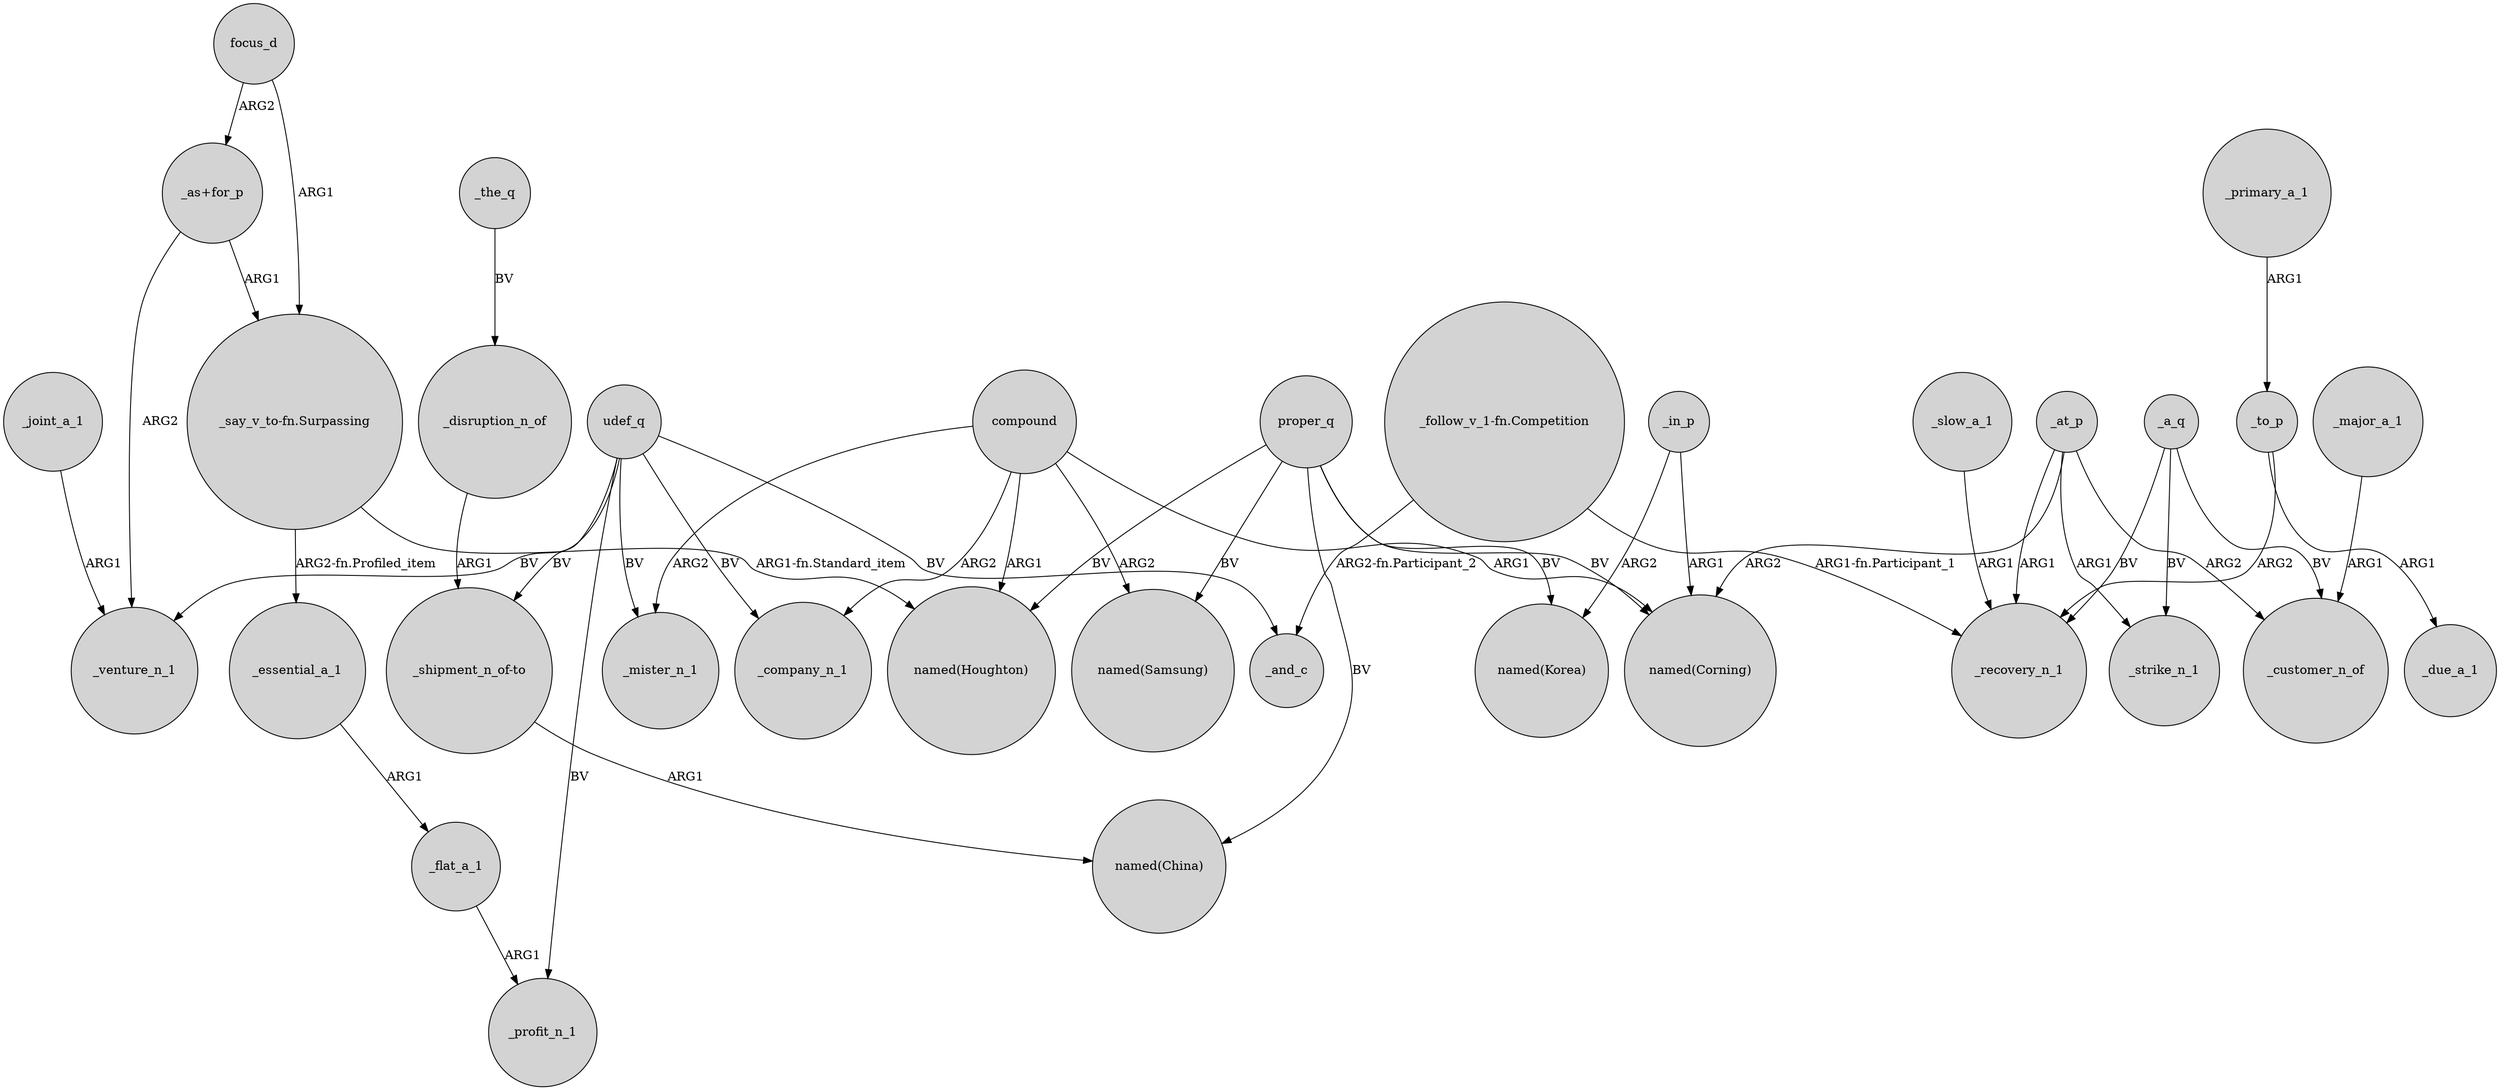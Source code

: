 digraph {
	node [shape=circle style=filled]
	_flat_a_1 -> _profit_n_1 [label=ARG1]
	"_say_v_to-fn.Surpassing" -> "named(Houghton)" [label="ARG1-fn.Standard_item"]
	"_say_v_to-fn.Surpassing" -> _essential_a_1 [label="ARG2-fn.Profiled_item"]
	_slow_a_1 -> _recovery_n_1 [label=ARG1]
	compound -> _mister_n_1 [label=ARG2]
	_a_q -> _recovery_n_1 [label=BV]
	_in_p -> "named(Korea)" [label=ARG2]
	_joint_a_1 -> _venture_n_1 [label=ARG1]
	compound -> _company_n_1 [label=ARG2]
	_primary_a_1 -> _to_p [label=ARG1]
	"_as+for_p" -> _venture_n_1 [label=ARG2]
	_at_p -> _customer_n_of [label=ARG2]
	udef_q -> _company_n_1 [label=BV]
	"_shipment_n_of-to" -> "named(China)" [label=ARG1]
	_at_p -> _recovery_n_1 [label=ARG1]
	udef_q -> _profit_n_1 [label=BV]
	proper_q -> "named(Corning)" [label=BV]
	"_as+for_p" -> "_say_v_to-fn.Surpassing" [label=ARG1]
	udef_q -> _and_c [label=BV]
	udef_q -> _mister_n_1 [label=BV]
	_in_p -> "named(Corning)" [label=ARG1]
	"_follow_v_1-fn.Competition" -> _and_c [label="ARG2-fn.Participant_2"]
	_a_q -> _customer_n_of [label=BV]
	proper_q -> "named(Korea)" [label=BV]
	_the_q -> _disruption_n_of [label=BV]
	_to_p -> _due_a_1 [label=ARG1]
	_to_p -> _recovery_n_1 [label=ARG2]
	focus_d -> "_as+for_p" [label=ARG2]
	_essential_a_1 -> _flat_a_1 [label=ARG1]
	proper_q -> "named(Samsung)" [label=BV]
	proper_q -> "named(Houghton)" [label=BV]
	_major_a_1 -> _customer_n_of [label=ARG1]
	_disruption_n_of -> "_shipment_n_of-to" [label=ARG1]
	compound -> "named(Samsung)" [label=ARG2]
	focus_d -> "_say_v_to-fn.Surpassing" [label=ARG1]
	proper_q -> "named(China)" [label=BV]
	compound -> "named(Corning)" [label=ARG1]
	compound -> "named(Houghton)" [label=ARG1]
	_at_p -> "named(Corning)" [label=ARG2]
	udef_q -> _venture_n_1 [label=BV]
	_at_p -> _strike_n_1 [label=ARG1]
	_a_q -> _strike_n_1 [label=BV]
	"_follow_v_1-fn.Competition" -> _recovery_n_1 [label="ARG1-fn.Participant_1"]
	udef_q -> "_shipment_n_of-to" [label=BV]
}
